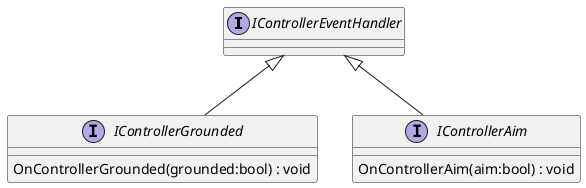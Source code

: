 @startuml
interface IControllerEventHandler {
}
interface IControllerGrounded {
    OnControllerGrounded(grounded:bool) : void
}
interface IControllerAim {
    OnControllerAim(aim:bool) : void
}
IControllerEventHandler <|-- IControllerGrounded
IControllerEventHandler <|-- IControllerAim
@enduml
